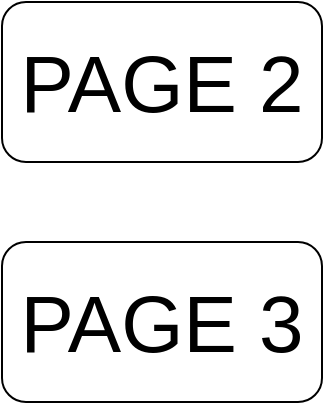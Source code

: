 <mxfile version="19.0.3" type="device" pages="4"><diagram id="mz_ezB8Xef71mDyfz8mc" name="Page-1"><mxGraphModel dx="1102" dy="857" grid="1" gridSize="10" guides="1" tooltips="1" connect="1" arrows="1" fold="1" page="1" pageScale="1" pageWidth="827" pageHeight="1169" math="0" shadow="0"><root><mxCell id="0"/><mxCell id="1" parent="0"/><UserObject label="&lt;font style=&quot;font-size: 40px;&quot;&gt;PAGE 2&lt;/font&gt;" link="data:page/id,Q8UHKMZOU4Hq7SJIxjIo" id="qVncp0CE--YV7Jrs9h6c-2"><mxCell style="rounded=1;whiteSpace=wrap;html=1;" parent="1" vertex="1"><mxGeometry x="120" y="120" width="160" height="80" as="geometry"/></mxCell></UserObject><UserObject label="&lt;font style=&quot;font-size: 40px;&quot;&gt;PAGE 3&lt;/font&gt;" link="data:page/id,7pPQl4t6o-iMVhOqqldh" id="p8ZzFd4ECkLrp_dW2p4O-2"><mxCell style="rounded=1;whiteSpace=wrap;html=1;" parent="1" vertex="1"><mxGeometry x="120" y="240" width="160" height="80" as="geometry"/></mxCell></UserObject></root></mxGraphModel></diagram><diagram id="Q8UHKMZOU4Hq7SJIxjIo" name="Page-2"><mxGraphModel dx="518" dy="660" grid="1" gridSize="10" guides="1" tooltips="1" connect="1" arrows="1" fold="1" page="1" pageScale="1" pageWidth="827" pageHeight="1169" math="0" shadow="0">&#xa;            <root>&#xa;                <mxCell id="0"/>&#xa;                <mxCell id="1" parent="0"/>&#xa;                <mxCell id="xMkrNOGs65ncuTJbcXN--1" value="PAGE 2" style="text;html=1;strokeColor=none;fillColor=none;align=center;verticalAlign=middle;whiteSpace=wrap;rounded=0;fontSize=40;" parent="1" vertex="1">&#xa;                    <mxGeometry x="301" y="400" width="226" height="30" as="geometry"/>&#xa;                </mxCell>&#xa;            </root>&#xa;        </mxGraphModel></diagram><diagram id="7pPQl4t6o-iMVhOqqldh" name="Page-3"><mxGraphModel dx="518" dy="660" grid="1" gridSize="10" guides="1" tooltips="1" connect="1" arrows="1" fold="1" page="1" pageScale="1" pageWidth="827" pageHeight="1169" math="0" shadow="0">&#xa;            <root>&#xa;                <mxCell id="0"/>&#xa;                <mxCell id="1" parent="0"/>&#xa;                <mxCell id="bMP84ylCFoCKgraH82Vc-1" value="PAGE 3" style="text;html=1;strokeColor=none;fillColor=none;align=center;verticalAlign=middle;whiteSpace=wrap;rounded=0;fontSize=40;" parent="1" vertex="1">&#xa;                    <mxGeometry x="301" y="400" width="226" height="30" as="geometry"/>&#xa;                </mxCell>&#xa;            </root>&#xa;        </mxGraphModel></diagram><diagram id="26nr4v3oAXzCnxHKpI7x" name="data_blocks"><mxGraphModel dx="1673" dy="1008" grid="1" gridSize="10" guides="1" tooltips="1" connect="1" arrows="1" fold="1" page="1" pageScale="1" pageWidth="827" pageHeight="1169" math="0" shadow="0"><root><mxCell id="i-lGUm7bqgOOR6_pjLZv-0"/><mxCell id="i-lGUm7bqgOOR6_pjLZv-1" parent="i-lGUm7bqgOOR6_pjLZv-0"/><mxCell id="i-lGUm7bqgOOR6_pjLZv-3" value="" style="whiteSpace=wrap;html=1;fillColor=#dae8fc;strokeColor=#6c8ebf;strokeWidth=5;" parent="i-lGUm7bqgOOR6_pjLZv-1" vertex="1"><mxGeometry x="40" y="200" width="760" height="520" as="geometry"/></mxCell><mxCell id="i-lGUm7bqgOOR6_pjLZv-4" value="&lt;font size=&quot;1&quot; style=&quot;&quot; face=&quot;Economica&quot; data-font-src=&quot;https://fonts.googleapis.com/css?family=Economica&quot;&gt;&lt;b style=&quot;font-size: 25px;&quot;&gt;DATA&lt;/b&gt;&lt;/font&gt;" style="text;html=1;strokeColor=none;fillColor=none;align=center;verticalAlign=middle;whiteSpace=wrap;rounded=0;" parent="i-lGUm7bqgOOR6_pjLZv-1" vertex="1"><mxGeometry x="40" y="200" width="760" height="40" as="geometry"/></mxCell><mxCell id="i-lGUm7bqgOOR6_pjLZv-5" value="&lt;font style=&quot;font-size: 20px;&quot;&gt;(274)&lt;/font&gt;" style="text;html=1;strokeColor=none;fillColor=none;align=center;verticalAlign=middle;whiteSpace=wrap;rounded=0;fontFamily=Economica;fontSource=https%3A%2F%2Ffonts.googleapis.com%2Fcss%3Ffamily%3DEconomica;fontSize=30;" parent="i-lGUm7bqgOOR6_pjLZv-1" vertex="1"><mxGeometry x="40" y="230" width="760" height="30" as="geometry"/></mxCell><mxCell id="i-lGUm7bqgOOR6_pjLZv-7" value="" style="rounded=0;whiteSpace=wrap;html=1;fontFamily=Economica;fontSource=https%3A%2F%2Ffonts.googleapis.com%2Fcss%3Ffamily%3DEconomica;fontSize=30;fillColor=#f8cecc;strokeColor=#b85450;strokeWidth=5;" parent="i-lGUm7bqgOOR6_pjLZv-1" vertex="1"><mxGeometry x="80" y="280" width="320" height="400" as="geometry"/></mxCell><mxCell id="AbytBWjnsz_5NE1ee4r7-0" value="" style="rounded=0;whiteSpace=wrap;html=1;fontFamily=Economica;fontSource=https%3A%2F%2Ffonts.googleapis.com%2Fcss%3Ffamily%3DEconomica;fontSize=30;fillColor=#f8cecc;strokeColor=#b85450;strokeWidth=5;" vertex="1" parent="i-lGUm7bqgOOR6_pjLZv-1"><mxGeometry x="440" y="280" width="320" height="400" as="geometry"/></mxCell><mxCell id="AbytBWjnsz_5NE1ee4r7-1" value="&lt;font size=&quot;1&quot; style=&quot;&quot; face=&quot;Economica&quot; data-font-src=&quot;https://fonts.googleapis.com/css?family=Economica&quot;&gt;&lt;b style=&quot;font-size: 25px;&quot;&gt;GROUP 1&lt;/b&gt;&lt;/font&gt;" style="text;html=1;strokeColor=none;fillColor=none;align=center;verticalAlign=middle;whiteSpace=wrap;rounded=0;" vertex="1" parent="i-lGUm7bqgOOR6_pjLZv-1"><mxGeometry x="80" y="280" width="320" height="40" as="geometry"/></mxCell><mxCell id="AbytBWjnsz_5NE1ee4r7-2" value="&lt;font size=&quot;1&quot; style=&quot;&quot; face=&quot;Economica&quot; data-font-src=&quot;https://fonts.googleapis.com/css?family=Economica&quot;&gt;&lt;b style=&quot;font-size: 25px;&quot;&gt;GROUP 2&lt;/b&gt;&lt;/font&gt;" style="text;html=1;strokeColor=none;fillColor=none;align=center;verticalAlign=middle;whiteSpace=wrap;rounded=0;" vertex="1" parent="i-lGUm7bqgOOR6_pjLZv-1"><mxGeometry x="440" y="280" width="320" height="40" as="geometry"/></mxCell><mxCell id="AbytBWjnsz_5NE1ee4r7-3" value="" style="rounded=0;whiteSpace=wrap;html=1;fontFamily=Economica;fontSource=https%3A%2F%2Ffonts.googleapis.com%2Fcss%3Ffamily%3DEconomica;fontSize=30;fillColor=#d5e8d4;strokeColor=#82b366;strokeWidth=5;" vertex="1" parent="i-lGUm7bqgOOR6_pjLZv-1"><mxGeometry x="120" y="360" width="120" height="240" as="geometry"/></mxCell><mxCell id="AbytBWjnsz_5NE1ee4r7-4" value="" style="rounded=0;whiteSpace=wrap;html=1;fontFamily=Economica;fontSource=https%3A%2F%2Ffonts.googleapis.com%2Fcss%3Ffamily%3DEconomica;fontSize=30;fillColor=#d5e8d4;strokeColor=#82b366;strokeWidth=5;" vertex="1" parent="i-lGUm7bqgOOR6_pjLZv-1"><mxGeometry x="240" y="360" width="120" height="240" as="geometry"/></mxCell><mxCell id="AbytBWjnsz_5NE1ee4r7-7" value="&lt;font size=&quot;1&quot; style=&quot;&quot; face=&quot;Economica&quot; data-font-src=&quot;https://fonts.googleapis.com/css?family=Economica&quot;&gt;&lt;b style=&quot;font-size: 25px;&quot;&gt;BLOCK 1&lt;/b&gt;&lt;/font&gt;" style="text;html=1;strokeColor=none;fillColor=none;align=center;verticalAlign=middle;whiteSpace=wrap;rounded=0;" vertex="1" parent="i-lGUm7bqgOOR6_pjLZv-1"><mxGeometry x="120" y="360" width="120" height="40" as="geometry"/></mxCell><mxCell id="AbytBWjnsz_5NE1ee4r7-8" value="&lt;font size=&quot;1&quot; style=&quot;&quot; face=&quot;Economica&quot; data-font-src=&quot;https://fonts.googleapis.com/css?family=Economica&quot;&gt;&lt;b style=&quot;font-size: 25px;&quot;&gt;BLOCK 2&lt;/b&gt;&lt;/font&gt;" style="text;html=1;strokeColor=none;fillColor=none;align=center;verticalAlign=middle;whiteSpace=wrap;rounded=0;" vertex="1" parent="i-lGUm7bqgOOR6_pjLZv-1"><mxGeometry x="240" y="360" width="120" height="40" as="geometry"/></mxCell><mxCell id="AbytBWjnsz_5NE1ee4r7-18" value="&lt;font size=&quot;1&quot; style=&quot;&quot; face=&quot;Economica&quot; data-font-src=&quot;https://fonts.googleapis.com/css?family=Economica&quot;&gt;&lt;b style=&quot;font-size: 25px;&quot;&gt;Codewords&lt;/b&gt;&lt;/font&gt;" style="text;html=1;strokeColor=none;fillColor=none;align=center;verticalAlign=middle;whiteSpace=wrap;rounded=0;" vertex="1" parent="i-lGUm7bqgOOR6_pjLZv-1"><mxGeometry x="120" y="560" width="120" height="40" as="geometry"/></mxCell><mxCell id="AbytBWjnsz_5NE1ee4r7-24" value="&lt;font style=&quot;font-size: 20px;&quot;&gt;136&lt;/font&gt;" style="text;html=1;strokeColor=none;fillColor=none;align=center;verticalAlign=middle;whiteSpace=wrap;rounded=0;fontFamily=Economica;fontSource=https%3A%2F%2Ffonts.googleapis.com%2Fcss%3Ffamily%3DEconomica;fontSize=30;" vertex="1" parent="i-lGUm7bqgOOR6_pjLZv-1"><mxGeometry x="80" y="310" width="320" height="30" as="geometry"/></mxCell><mxCell id="AbytBWjnsz_5NE1ee4r7-25" value="&lt;font style=&quot;font-size: 20px;&quot;&gt;138&lt;br&gt;&lt;/font&gt;" style="text;html=1;strokeColor=none;fillColor=none;align=center;verticalAlign=middle;whiteSpace=wrap;rounded=0;fontFamily=Economica;fontSource=https%3A%2F%2Ffonts.googleapis.com%2Fcss%3Ffamily%3DEconomica;fontSize=30;" vertex="1" parent="i-lGUm7bqgOOR6_pjLZv-1"><mxGeometry x="440" y="310" width="320" height="30" as="geometry"/></mxCell><mxCell id="AbytBWjnsz_5NE1ee4r7-26" value="&lt;font style=&quot;font-size: 20px;&quot;&gt;(50)&lt;/font&gt;" style="text;html=1;strokeColor=none;fillColor=none;align=center;verticalAlign=middle;whiteSpace=wrap;rounded=0;fontFamily=Economica;fontSource=https%3A%2F%2Ffonts.googleapis.com%2Fcss%3Ffamily%3DEconomica;fontSize=30;" vertex="1" parent="i-lGUm7bqgOOR6_pjLZv-1"><mxGeometry x="120" y="440" width="120" height="20" as="geometry"/></mxCell><mxCell id="AbytBWjnsz_5NE1ee4r7-27" value="&lt;font style=&quot;font-size: 20px;&quot; face=&quot;Economica&quot; data-font-src=&quot;https://fonts.googleapis.com/css?family=Economica&quot;&gt;Data&lt;/font&gt;" style="text;html=1;strokeColor=none;fillColor=none;align=center;verticalAlign=middle;whiteSpace=wrap;rounded=0;fontStyle=0" vertex="1" parent="i-lGUm7bqgOOR6_pjLZv-1"><mxGeometry x="120" y="420" width="120" height="25" as="geometry"/></mxCell><mxCell id="AbytBWjnsz_5NE1ee4r7-29" value="&lt;font style=&quot;font-size: 20px;&quot;&gt;(18)&lt;/font&gt;" style="text;html=1;strokeColor=none;fillColor=none;align=center;verticalAlign=middle;whiteSpace=wrap;rounded=0;fontFamily=Economica;fontSource=https%3A%2F%2Ffonts.googleapis.com%2Fcss%3Ffamily%3DEconomica;fontSize=30;" vertex="1" parent="i-lGUm7bqgOOR6_pjLZv-1"><mxGeometry x="120" y="507.5" width="120" height="20" as="geometry"/></mxCell><mxCell id="AbytBWjnsz_5NE1ee4r7-30" value="&lt;font style=&quot;font-size: 20px;&quot; face=&quot;Economica&quot; data-font-src=&quot;https://fonts.googleapis.com/css?family=Economica&quot;&gt;Error correction&lt;/font&gt;" style="text;html=1;strokeColor=none;fillColor=none;align=center;verticalAlign=middle;whiteSpace=wrap;rounded=0;fontStyle=0" vertex="1" parent="i-lGUm7bqgOOR6_pjLZv-1"><mxGeometry x="120" y="482.5" width="120" height="25" as="geometry"/></mxCell><mxCell id="AbytBWjnsz_5NE1ee4r7-33" value="&lt;font style=&quot;font-size: 50px;&quot;&gt;+&lt;/font&gt;" style="text;html=1;strokeColor=none;fillColor=none;align=center;verticalAlign=middle;whiteSpace=wrap;rounded=0;fontFamily=Economica;fontSource=https%3A%2F%2Ffonts.googleapis.com%2Fcss%3Ffamily%3DEconomica;fontSize=30;" vertex="1" parent="i-lGUm7bqgOOR6_pjLZv-1"><mxGeometry x="120" y="462.5" width="120" height="20" as="geometry"/></mxCell><mxCell id="AbytBWjnsz_5NE1ee4r7-35" value="&lt;font style=&quot;font-size: 50px;&quot;&gt;+&lt;/font&gt;" style="text;html=1;strokeColor=none;fillColor=none;align=center;verticalAlign=middle;whiteSpace=wrap;rounded=0;fontFamily=Economica;fontSource=https%3A%2F%2Ffonts.googleapis.com%2Fcss%3Ffamily%3DEconomica;fontSize=30;" vertex="1" parent="i-lGUm7bqgOOR6_pjLZv-1"><mxGeometry x="120" y="462.5" width="120" height="20" as="geometry"/></mxCell><mxCell id="AbytBWjnsz_5NE1ee4r7-37" value="&lt;font style=&quot;font-size: 20px;&quot;&gt;(18)&lt;/font&gt;" style="text;html=1;strokeColor=none;fillColor=none;align=center;verticalAlign=middle;whiteSpace=wrap;rounded=0;fontFamily=Economica;fontSource=https%3A%2F%2Ffonts.googleapis.com%2Fcss%3Ffamily%3DEconomica;fontSize=30;" vertex="1" parent="i-lGUm7bqgOOR6_pjLZv-1"><mxGeometry x="240" y="513.75" width="120" height="20" as="geometry"/></mxCell><mxCell id="AbytBWjnsz_5NE1ee4r7-38" value="&lt;font style=&quot;font-size: 20px;&quot; face=&quot;Economica&quot; data-font-src=&quot;https://fonts.googleapis.com/css?family=Economica&quot;&gt;Data&lt;/font&gt;" style="text;html=1;strokeColor=none;fillColor=none;align=center;verticalAlign=middle;whiteSpace=wrap;rounded=0;fontStyle=0" vertex="1" parent="i-lGUm7bqgOOR6_pjLZv-1"><mxGeometry x="240" y="421.25" width="120" height="25" as="geometry"/></mxCell><mxCell id="AbytBWjnsz_5NE1ee4r7-39" value="&lt;font style=&quot;font-size: 50px;&quot;&gt;+&lt;/font&gt;" style="text;html=1;strokeColor=none;fillColor=none;align=center;verticalAlign=middle;whiteSpace=wrap;rounded=0;fontFamily=Economica;fontSource=https%3A%2F%2Ffonts.googleapis.com%2Fcss%3Ffamily%3DEconomica;fontSize=30;" vertex="1" parent="i-lGUm7bqgOOR6_pjLZv-1"><mxGeometry x="240" y="468.75" width="120" height="20" as="geometry"/></mxCell><mxCell id="AbytBWjnsz_5NE1ee4r7-40" value="&lt;font style=&quot;font-size: 20px;&quot;&gt;(50)&lt;/font&gt;" style="text;html=1;strokeColor=none;fillColor=none;align=center;verticalAlign=middle;whiteSpace=wrap;rounded=0;fontFamily=Economica;fontSource=https%3A%2F%2Ffonts.googleapis.com%2Fcss%3Ffamily%3DEconomica;fontSize=30;" vertex="1" parent="i-lGUm7bqgOOR6_pjLZv-1"><mxGeometry x="240" y="446.25" width="120" height="20" as="geometry"/></mxCell><mxCell id="AbytBWjnsz_5NE1ee4r7-41" value="&lt;font style=&quot;font-size: 20px;&quot; face=&quot;Economica&quot; data-font-src=&quot;https://fonts.googleapis.com/css?family=Economica&quot;&gt;Error correction&lt;/font&gt;" style="text;html=1;strokeColor=none;fillColor=none;align=center;verticalAlign=middle;whiteSpace=wrap;rounded=0;fontStyle=0" vertex="1" parent="i-lGUm7bqgOOR6_pjLZv-1"><mxGeometry x="240" y="482.5" width="120" height="25" as="geometry"/></mxCell><mxCell id="AbytBWjnsz_5NE1ee4r7-42" value="&lt;font size=&quot;1&quot; style=&quot;&quot; face=&quot;Economica&quot; data-font-src=&quot;https://fonts.googleapis.com/css?family=Economica&quot;&gt;&lt;b style=&quot;font-size: 25px;&quot;&gt;Codewords&lt;/b&gt;&lt;/font&gt;" style="text;html=1;strokeColor=none;fillColor=none;align=center;verticalAlign=middle;whiteSpace=wrap;rounded=0;" vertex="1" parent="i-lGUm7bqgOOR6_pjLZv-1"><mxGeometry x="240" y="560" width="120" height="40" as="geometry"/></mxCell><mxCell id="AbytBWjnsz_5NE1ee4r7-63" value="" style="rounded=0;whiteSpace=wrap;html=1;fontFamily=Economica;fontSource=https%3A%2F%2Ffonts.googleapis.com%2Fcss%3Ffamily%3DEconomica;fontSize=30;fillColor=#d5e8d4;strokeColor=#82b366;strokeWidth=5;" vertex="1" parent="i-lGUm7bqgOOR6_pjLZv-1"><mxGeometry x="480" y="360" width="120" height="240" as="geometry"/></mxCell><mxCell id="AbytBWjnsz_5NE1ee4r7-64" value="" style="rounded=0;whiteSpace=wrap;html=1;fontFamily=Economica;fontSource=https%3A%2F%2Ffonts.googleapis.com%2Fcss%3Ffamily%3DEconomica;fontSize=30;fillColor=#d5e8d4;strokeColor=#82b366;strokeWidth=5;" vertex="1" parent="i-lGUm7bqgOOR6_pjLZv-1"><mxGeometry x="600" y="360" width="120" height="240" as="geometry"/></mxCell><mxCell id="AbytBWjnsz_5NE1ee4r7-65" value="&lt;font size=&quot;1&quot; style=&quot;&quot; face=&quot;Economica&quot; data-font-src=&quot;https://fonts.googleapis.com/css?family=Economica&quot;&gt;&lt;b style=&quot;font-size: 25px;&quot;&gt;BLOCK 1&lt;/b&gt;&lt;/font&gt;" style="text;html=1;strokeColor=none;fillColor=none;align=center;verticalAlign=middle;whiteSpace=wrap;rounded=0;" vertex="1" parent="i-lGUm7bqgOOR6_pjLZv-1"><mxGeometry x="480" y="360" width="120" height="40" as="geometry"/></mxCell><mxCell id="AbytBWjnsz_5NE1ee4r7-66" value="&lt;font size=&quot;1&quot; style=&quot;&quot; face=&quot;Economica&quot; data-font-src=&quot;https://fonts.googleapis.com/css?family=Economica&quot;&gt;&lt;b style=&quot;font-size: 25px;&quot;&gt;BLOCK 2&lt;/b&gt;&lt;/font&gt;" style="text;html=1;strokeColor=none;fillColor=none;align=center;verticalAlign=middle;whiteSpace=wrap;rounded=0;" vertex="1" parent="i-lGUm7bqgOOR6_pjLZv-1"><mxGeometry x="600" y="360" width="120" height="40" as="geometry"/></mxCell><mxCell id="AbytBWjnsz_5NE1ee4r7-67" value="&lt;font size=&quot;1&quot; style=&quot;&quot; face=&quot;Economica&quot; data-font-src=&quot;https://fonts.googleapis.com/css?family=Economica&quot;&gt;&lt;b style=&quot;font-size: 25px;&quot;&gt;Codewords&lt;/b&gt;&lt;/font&gt;" style="text;html=1;strokeColor=none;fillColor=none;align=center;verticalAlign=middle;whiteSpace=wrap;rounded=0;" vertex="1" parent="i-lGUm7bqgOOR6_pjLZv-1"><mxGeometry x="480" y="560" width="120" height="40" as="geometry"/></mxCell><mxCell id="AbytBWjnsz_5NE1ee4r7-68" value="&lt;font style=&quot;font-size: 20px;&quot;&gt;(51)&lt;/font&gt;" style="text;html=1;strokeColor=none;fillColor=none;align=center;verticalAlign=middle;whiteSpace=wrap;rounded=0;fontFamily=Economica;fontSource=https%3A%2F%2Ffonts.googleapis.com%2Fcss%3Ffamily%3DEconomica;fontSize=30;" vertex="1" parent="i-lGUm7bqgOOR6_pjLZv-1"><mxGeometry x="480" y="440" width="120" height="20" as="geometry"/></mxCell><mxCell id="AbytBWjnsz_5NE1ee4r7-69" value="&lt;font style=&quot;font-size: 20px;&quot; face=&quot;Economica&quot; data-font-src=&quot;https://fonts.googleapis.com/css?family=Economica&quot;&gt;Data&lt;/font&gt;" style="text;html=1;strokeColor=none;fillColor=none;align=center;verticalAlign=middle;whiteSpace=wrap;rounded=0;fontStyle=0" vertex="1" parent="i-lGUm7bqgOOR6_pjLZv-1"><mxGeometry x="480" y="420" width="120" height="25" as="geometry"/></mxCell><mxCell id="AbytBWjnsz_5NE1ee4r7-70" value="&lt;font style=&quot;font-size: 20px;&quot;&gt;(18)&lt;/font&gt;" style="text;html=1;strokeColor=none;fillColor=none;align=center;verticalAlign=middle;whiteSpace=wrap;rounded=0;fontFamily=Economica;fontSource=https%3A%2F%2Ffonts.googleapis.com%2Fcss%3Ffamily%3DEconomica;fontSize=30;" vertex="1" parent="i-lGUm7bqgOOR6_pjLZv-1"><mxGeometry x="480" y="507.5" width="120" height="20" as="geometry"/></mxCell><mxCell id="AbytBWjnsz_5NE1ee4r7-71" value="&lt;font style=&quot;font-size: 20px;&quot; face=&quot;Economica&quot; data-font-src=&quot;https://fonts.googleapis.com/css?family=Economica&quot;&gt;Error correction&lt;/font&gt;" style="text;html=1;strokeColor=none;fillColor=none;align=center;verticalAlign=middle;whiteSpace=wrap;rounded=0;fontStyle=0" vertex="1" parent="i-lGUm7bqgOOR6_pjLZv-1"><mxGeometry x="480" y="482.5" width="120" height="25" as="geometry"/></mxCell><mxCell id="AbytBWjnsz_5NE1ee4r7-72" value="&lt;font style=&quot;font-size: 50px;&quot;&gt;+&lt;/font&gt;" style="text;html=1;strokeColor=none;fillColor=none;align=center;verticalAlign=middle;whiteSpace=wrap;rounded=0;fontFamily=Economica;fontSource=https%3A%2F%2Ffonts.googleapis.com%2Fcss%3Ffamily%3DEconomica;fontSize=30;" vertex="1" parent="i-lGUm7bqgOOR6_pjLZv-1"><mxGeometry x="480" y="462.5" width="120" height="20" as="geometry"/></mxCell><mxCell id="AbytBWjnsz_5NE1ee4r7-73" value="&lt;font style=&quot;font-size: 50px;&quot;&gt;+&lt;/font&gt;" style="text;html=1;strokeColor=none;fillColor=none;align=center;verticalAlign=middle;whiteSpace=wrap;rounded=0;fontFamily=Economica;fontSource=https%3A%2F%2Ffonts.googleapis.com%2Fcss%3Ffamily%3DEconomica;fontSize=30;" vertex="1" parent="i-lGUm7bqgOOR6_pjLZv-1"><mxGeometry x="480" y="462.5" width="120" height="20" as="geometry"/></mxCell><mxCell id="AbytBWjnsz_5NE1ee4r7-74" value="&lt;font style=&quot;font-size: 20px;&quot;&gt;(18)&lt;/font&gt;" style="text;html=1;strokeColor=none;fillColor=none;align=center;verticalAlign=middle;whiteSpace=wrap;rounded=0;fontFamily=Economica;fontSource=https%3A%2F%2Ffonts.googleapis.com%2Fcss%3Ffamily%3DEconomica;fontSize=30;" vertex="1" parent="i-lGUm7bqgOOR6_pjLZv-1"><mxGeometry x="600" y="513.75" width="120" height="20" as="geometry"/></mxCell><mxCell id="AbytBWjnsz_5NE1ee4r7-75" value="&lt;font style=&quot;font-size: 20px;&quot; face=&quot;Economica&quot; data-font-src=&quot;https://fonts.googleapis.com/css?family=Economica&quot;&gt;Data&lt;/font&gt;" style="text;html=1;strokeColor=none;fillColor=none;align=center;verticalAlign=middle;whiteSpace=wrap;rounded=0;fontStyle=0" vertex="1" parent="i-lGUm7bqgOOR6_pjLZv-1"><mxGeometry x="600" y="421.25" width="120" height="25" as="geometry"/></mxCell><mxCell id="AbytBWjnsz_5NE1ee4r7-76" value="&lt;font style=&quot;font-size: 50px;&quot;&gt;+&lt;/font&gt;" style="text;html=1;strokeColor=none;fillColor=none;align=center;verticalAlign=middle;whiteSpace=wrap;rounded=0;fontFamily=Economica;fontSource=https%3A%2F%2Ffonts.googleapis.com%2Fcss%3Ffamily%3DEconomica;fontSize=30;" vertex="1" parent="i-lGUm7bqgOOR6_pjLZv-1"><mxGeometry x="600" y="468.75" width="120" height="20" as="geometry"/></mxCell><mxCell id="AbytBWjnsz_5NE1ee4r7-77" value="&lt;font style=&quot;font-size: 20px;&quot;&gt;(51)&lt;/font&gt;" style="text;html=1;strokeColor=none;fillColor=none;align=center;verticalAlign=middle;whiteSpace=wrap;rounded=0;fontFamily=Economica;fontSource=https%3A%2F%2Ffonts.googleapis.com%2Fcss%3Ffamily%3DEconomica;fontSize=30;" vertex="1" parent="i-lGUm7bqgOOR6_pjLZv-1"><mxGeometry x="600" y="446.25" width="120" height="20" as="geometry"/></mxCell><mxCell id="AbytBWjnsz_5NE1ee4r7-78" value="&lt;font style=&quot;font-size: 20px;&quot; face=&quot;Economica&quot; data-font-src=&quot;https://fonts.googleapis.com/css?family=Economica&quot;&gt;Error correction&lt;/font&gt;" style="text;html=1;strokeColor=none;fillColor=none;align=center;verticalAlign=middle;whiteSpace=wrap;rounded=0;fontStyle=0" vertex="1" parent="i-lGUm7bqgOOR6_pjLZv-1"><mxGeometry x="600" y="482.5" width="120" height="25" as="geometry"/></mxCell><mxCell id="AbytBWjnsz_5NE1ee4r7-79" value="&lt;font size=&quot;1&quot; style=&quot;&quot; face=&quot;Economica&quot; data-font-src=&quot;https://fonts.googleapis.com/css?family=Economica&quot;&gt;&lt;b style=&quot;font-size: 25px;&quot;&gt;Codewords&lt;/b&gt;&lt;/font&gt;" style="text;html=1;strokeColor=none;fillColor=none;align=center;verticalAlign=middle;whiteSpace=wrap;rounded=0;" vertex="1" parent="i-lGUm7bqgOOR6_pjLZv-1"><mxGeometry x="600" y="560" width="120" height="40" as="geometry"/></mxCell></root></mxGraphModel></diagram></mxfile>